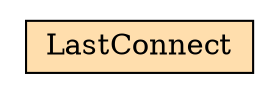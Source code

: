 digraph LastConnect_hierarchy { rankdir="TB" 
 node [shape="rectangle"]; 
rankdir="LR" 
stylesheet = "styles.css"
module_1 [shape= "plaintext" href="LastConnect.dot.svg" label=<

<TABLE BORDER="0" CELLBORDER="1" CELLSPACING="0" CELLPADDING="4" >
      
  <TR >
    <TD BGCOLOR="#FFDEAD" > LastConnect </TD>
  </TR>
        
</TABLE>>];

      }